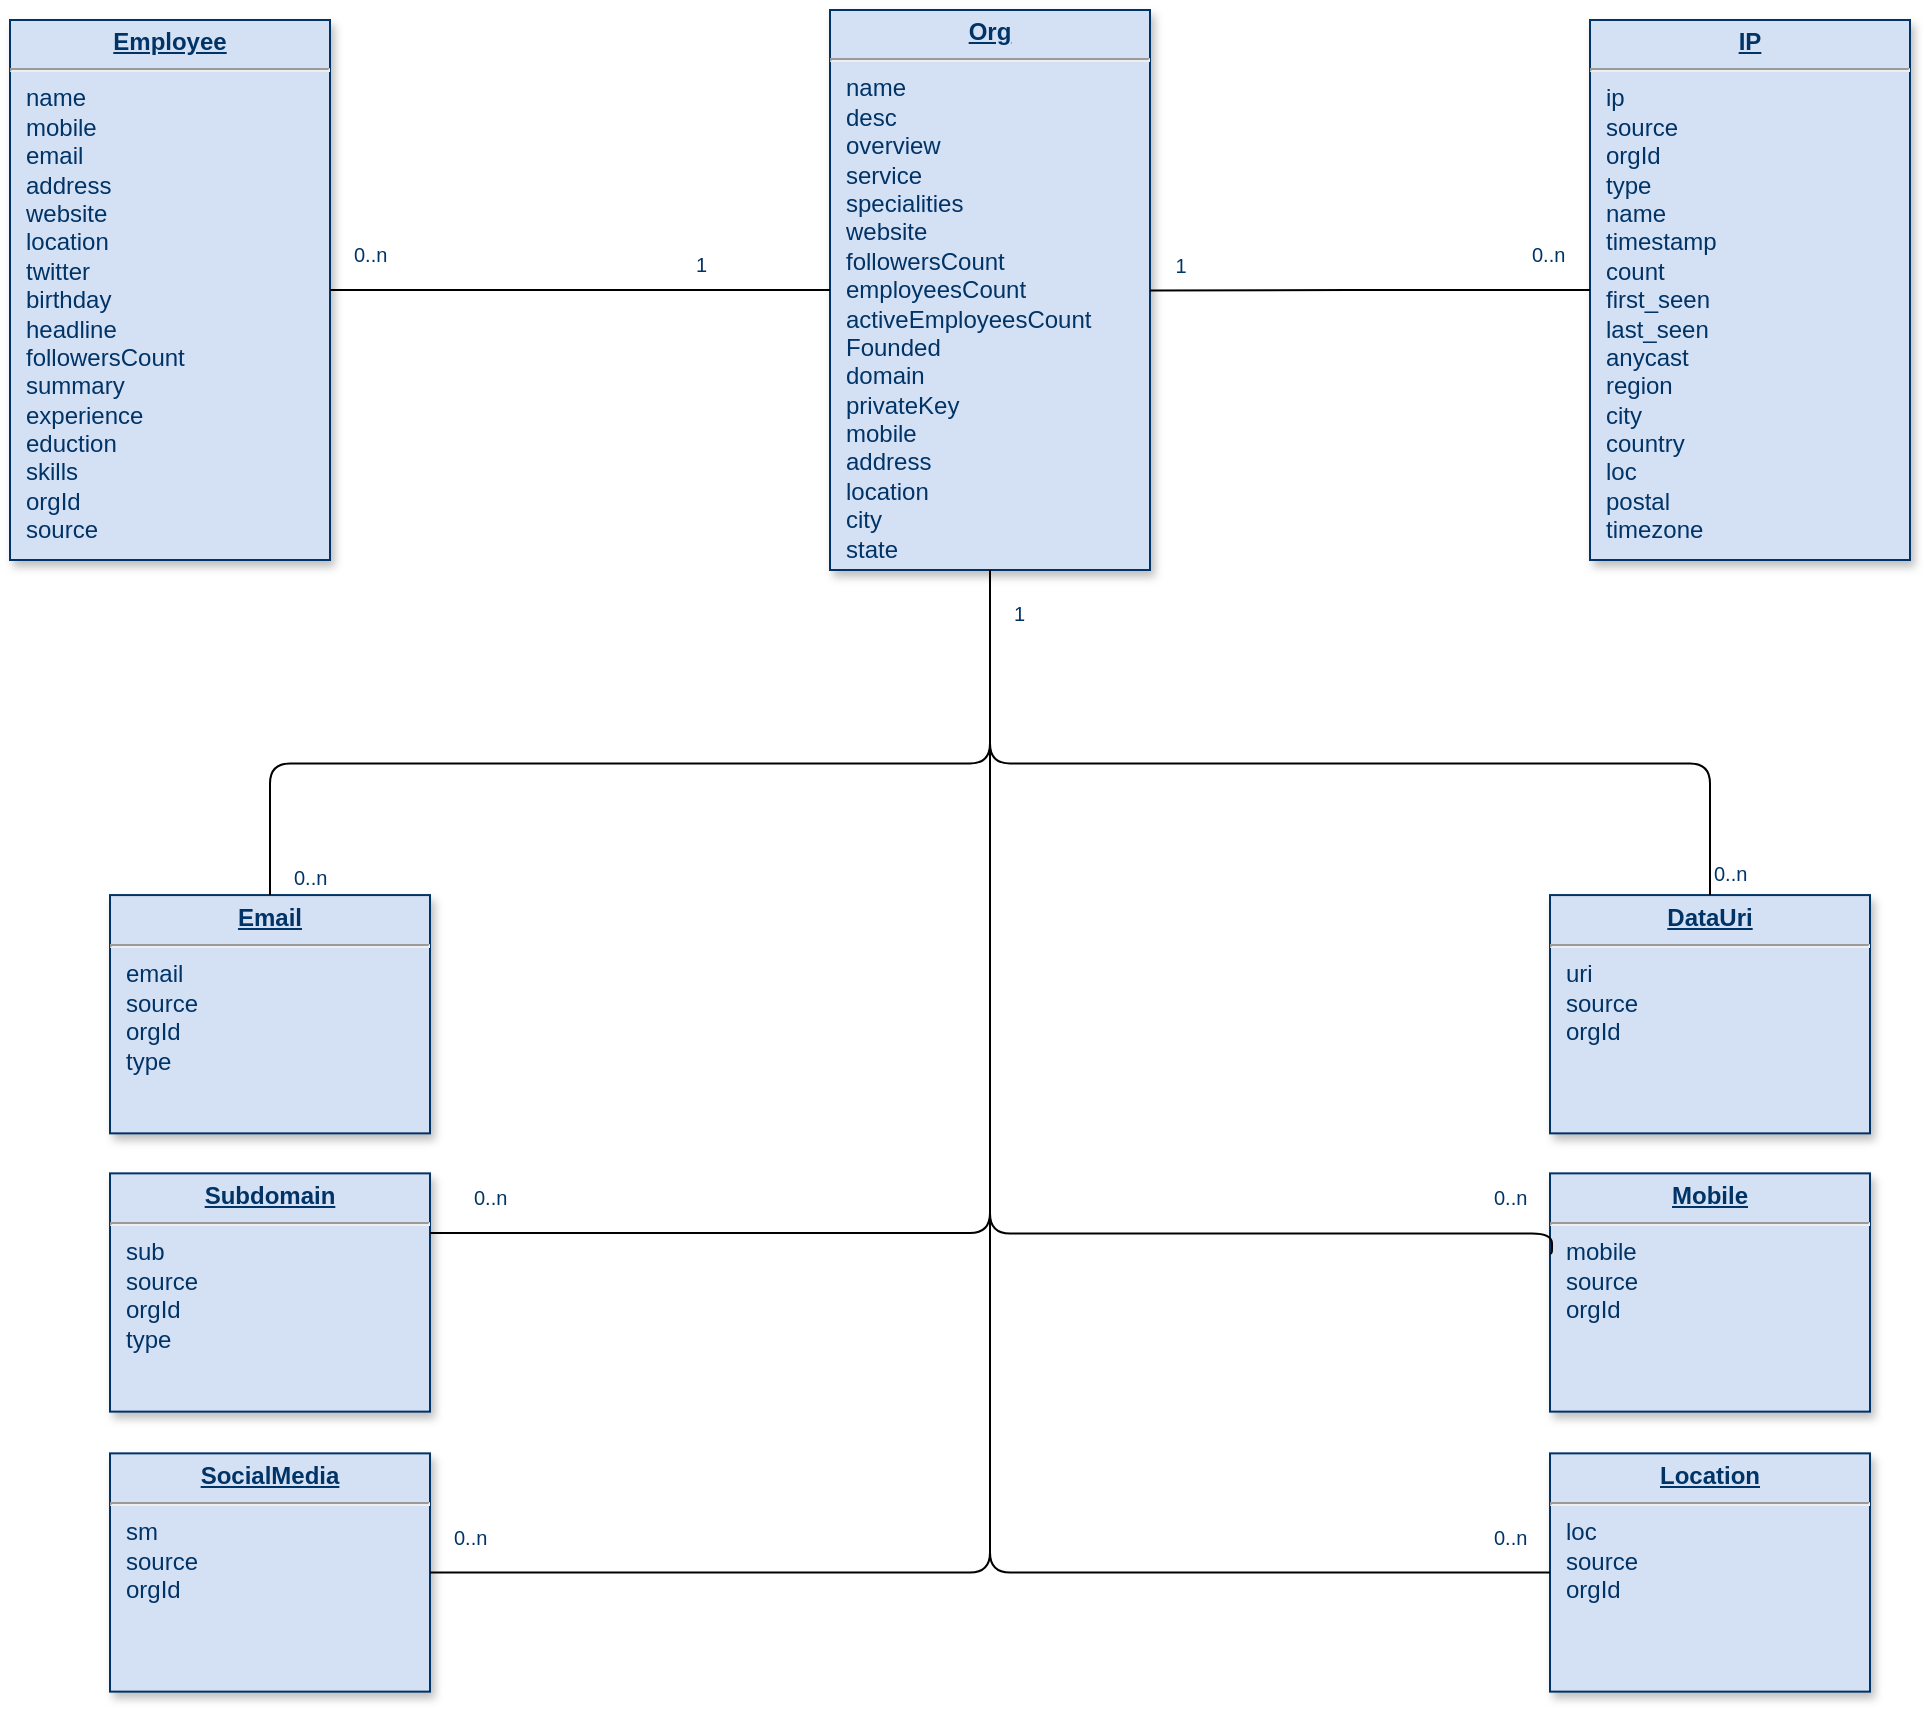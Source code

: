 <mxfile version="17.4.2" type="device"><diagram name="Page-1" id="efa7a0a1-bf9b-a30e-e6df-94a7791c09e9"><mxGraphModel dx="1221" dy="776" grid="1" gridSize="10" guides="1" tooltips="1" connect="1" arrows="1" fold="1" page="1" pageScale="1" pageWidth="826" pageHeight="1169" background="none" math="0" shadow="0"><root><mxCell id="0"/><mxCell id="1" parent="0"/><mxCell id="v-i0IIgIDJzAHNqZGEbg-114" value="&lt;p style=&quot;margin: 0px ; margin-top: 4px ; text-align: center ; text-decoration: underline&quot;&gt;&lt;strong&gt;Subdomain&lt;/strong&gt;&lt;/p&gt;&lt;hr&gt;&lt;p style=&quot;margin: 0px 0px 0px 8px&quot;&gt;sub&lt;/p&gt;&lt;p style=&quot;margin: 0px 0px 0px 8px&quot;&gt;source&lt;/p&gt;&lt;p style=&quot;margin: 0px 0px 0px 8px&quot;&gt;orgId&lt;/p&gt;&lt;p style=&quot;margin: 0px 0px 0px 8px&quot;&gt;type&lt;/p&gt;&lt;p style=&quot;margin: 0px ; margin-left: 8px&quot;&gt;&lt;br&gt;&lt;/p&gt;" style="verticalAlign=top;align=left;overflow=fill;fontSize=12;fontFamily=Helvetica;html=1;strokeColor=#003366;shadow=1;fillColor=#D4E1F5;fontColor=#003366" parent="1" vertex="1"><mxGeometry x="370" y="621.68" width="160" height="119.14" as="geometry"/></mxCell><mxCell id="v-i0IIgIDJzAHNqZGEbg-115" value="&lt;p style=&quot;margin: 0px ; margin-top: 4px ; text-align: center ; text-decoration: underline&quot;&gt;&lt;b&gt;IP&lt;/b&gt;&lt;/p&gt;&lt;hr&gt;&lt;p style=&quot;margin: 0px 0px 0px 8px&quot;&gt;ip&lt;/p&gt;&lt;p style=&quot;margin: 0px 0px 0px 8px&quot;&gt;source&lt;/p&gt;&lt;p style=&quot;margin: 0px 0px 0px 8px&quot;&gt;orgId&lt;/p&gt;&lt;p style=&quot;margin: 0px 0px 0px 8px&quot;&gt;type&lt;/p&gt;&lt;p style=&quot;margin: 0px 0px 0px 8px&quot;&gt;name&lt;/p&gt;&lt;p style=&quot;margin: 0px 0px 0px 8px&quot;&gt;timestamp&lt;/p&gt;&lt;p style=&quot;margin: 0px 0px 0px 8px&quot;&gt;count&lt;/p&gt;&lt;p style=&quot;margin: 0px 0px 0px 8px&quot;&gt;first_seen&lt;/p&gt;&lt;p style=&quot;margin: 0px 0px 0px 8px&quot;&gt;last_seen&lt;/p&gt;&lt;p style=&quot;margin: 0px 0px 0px 8px&quot;&gt;anycast&lt;/p&gt;&lt;p style=&quot;margin: 0px 0px 0px 8px&quot;&gt;region&lt;/p&gt;&lt;p style=&quot;margin: 0px 0px 0px 8px&quot;&gt;city&lt;/p&gt;&lt;p style=&quot;margin: 0px 0px 0px 8px&quot;&gt;country&lt;/p&gt;&lt;p style=&quot;margin: 0px 0px 0px 8px&quot;&gt;loc&lt;/p&gt;&lt;p style=&quot;margin: 0px 0px 0px 8px&quot;&gt;postal&lt;/p&gt;&lt;p style=&quot;margin: 0px 0px 0px 8px&quot;&gt;timezone&lt;/p&gt;&lt;p style=&quot;margin: 0px ; margin-left: 8px&quot;&gt;&lt;br&gt;&lt;/p&gt;" style="verticalAlign=top;align=left;overflow=fill;fontSize=12;fontFamily=Helvetica;html=1;strokeColor=#003366;shadow=1;fillColor=#D4E1F5;fontColor=#003366" parent="1" vertex="1"><mxGeometry x="1110" y="45" width="160" height="270" as="geometry"/></mxCell><mxCell id="v-i0IIgIDJzAHNqZGEbg-117" value="&lt;p style=&quot;margin: 0px ; margin-top: 4px ; text-align: center ; text-decoration: underline&quot;&gt;&lt;b&gt;Org&lt;/b&gt;&lt;/p&gt;&lt;hr&gt;&lt;p style=&quot;margin: 0px ; margin-left: 8px&quot;&gt;name&lt;/p&gt;&lt;p style=&quot;margin: 0px ; margin-left: 8px&quot;&gt;desc&lt;/p&gt;&lt;p style=&quot;margin: 0px ; margin-left: 8px&quot;&gt;overview&lt;/p&gt;&lt;p style=&quot;margin: 0px ; margin-left: 8px&quot;&gt;service&lt;/p&gt;&lt;p style=&quot;margin: 0px ; margin-left: 8px&quot;&gt;specialities&lt;/p&gt;&lt;p style=&quot;margin: 0px ; margin-left: 8px&quot;&gt;website&lt;/p&gt;&lt;p style=&quot;margin: 0px ; margin-left: 8px&quot;&gt;followersCount&lt;/p&gt;&lt;p style=&quot;margin: 0px ; margin-left: 8px&quot;&gt;employeesCount&lt;/p&gt;&lt;p style=&quot;margin: 0px ; margin-left: 8px&quot;&gt;activeEmployeesCount&lt;/p&gt;&lt;p style=&quot;margin: 0px ; margin-left: 8px&quot;&gt;Founded&lt;/p&gt;&lt;p style=&quot;margin: 0px ; margin-left: 8px&quot;&gt;domain&lt;/p&gt;&lt;p style=&quot;margin: 0px ; margin-left: 8px&quot;&gt;privateKey&lt;/p&gt;&lt;p style=&quot;margin: 0px ; margin-left: 8px&quot;&gt;mobile&lt;/p&gt;&lt;p style=&quot;margin: 0px ; margin-left: 8px&quot;&gt;address&lt;/p&gt;&lt;p style=&quot;margin: 0px ; margin-left: 8px&quot;&gt;location&lt;/p&gt;&lt;p style=&quot;margin: 0px ; margin-left: 8px&quot;&gt;city&lt;/p&gt;&lt;p style=&quot;margin: 0px ; margin-left: 8px&quot;&gt;state&lt;/p&gt;&lt;p style=&quot;margin: 0px ; margin-left: 8px&quot;&gt;&lt;br&gt;&lt;/p&gt;&lt;p style=&quot;margin: 0px ; margin-left: 8px&quot;&gt;&lt;br&gt;&lt;/p&gt;" style="verticalAlign=top;align=left;overflow=fill;fontSize=12;fontFamily=Helvetica;html=1;strokeColor=#003366;shadow=1;fillColor=#D4E1F5;fontColor=#003366" parent="1" vertex="1"><mxGeometry x="730" y="40" width="160" height="280" as="geometry"/></mxCell><mxCell id="v-i0IIgIDJzAHNqZGEbg-118" value="&lt;p style=&quot;margin: 0px ; margin-top: 4px ; text-align: center ; text-decoration: underline&quot;&gt;&lt;b&gt;Employee&lt;/b&gt;&lt;/p&gt;&lt;hr&gt;&lt;p style=&quot;margin: 0px ; margin-left: 8px&quot;&gt;name&lt;/p&gt;&lt;p style=&quot;margin: 0px ; margin-left: 8px&quot;&gt;mobile&lt;/p&gt;&lt;p style=&quot;margin: 0px ; margin-left: 8px&quot;&gt;email&lt;/p&gt;&lt;p style=&quot;margin: 0px ; margin-left: 8px&quot;&gt;address&lt;/p&gt;&lt;p style=&quot;margin: 0px ; margin-left: 8px&quot;&gt;website&lt;/p&gt;&lt;p style=&quot;margin: 0px ; margin-left: 8px&quot;&gt;location&lt;/p&gt;&lt;p style=&quot;margin: 0px ; margin-left: 8px&quot;&gt;twitter&lt;/p&gt;&lt;p style=&quot;margin: 0px ; margin-left: 8px&quot;&gt;birthday&lt;/p&gt;&lt;p style=&quot;margin: 0px ; margin-left: 8px&quot;&gt;headline&lt;/p&gt;&lt;p style=&quot;margin: 0px ; margin-left: 8px&quot;&gt;followersCount&lt;/p&gt;&lt;p style=&quot;margin: 0px ; margin-left: 8px&quot;&gt;summary&lt;/p&gt;&lt;p style=&quot;margin: 0px ; margin-left: 8px&quot;&gt;experience&lt;/p&gt;&lt;p style=&quot;margin: 0px ; margin-left: 8px&quot;&gt;eduction&lt;/p&gt;&lt;p style=&quot;margin: 0px ; margin-left: 8px&quot;&gt;skills&lt;/p&gt;&lt;p style=&quot;margin: 0px ; margin-left: 8px&quot;&gt;orgId&lt;/p&gt;&lt;p style=&quot;margin: 0px ; margin-left: 8px&quot;&gt;source&lt;/p&gt;&lt;p style=&quot;margin: 0px ; margin-left: 8px&quot;&gt;&lt;br&gt;&lt;/p&gt;&lt;p style=&quot;margin: 0px ; margin-left: 8px&quot;&gt;&lt;br&gt;&lt;/p&gt;" style="verticalAlign=top;align=left;overflow=fill;fontSize=12;fontFamily=Helvetica;html=1;strokeColor=#003366;shadow=1;fillColor=#D4E1F5;fontColor=#003366" parent="1" vertex="1"><mxGeometry x="320" y="45" width="160" height="270" as="geometry"/></mxCell><mxCell id="v-i0IIgIDJzAHNqZGEbg-119" value="&lt;p style=&quot;margin: 0px ; margin-top: 4px ; text-align: center ; text-decoration: underline&quot;&gt;&lt;b&gt;Email&lt;/b&gt;&lt;/p&gt;&lt;hr&gt;&lt;p style=&quot;margin: 0px ; margin-left: 8px&quot;&gt;email&lt;/p&gt;&lt;p style=&quot;margin: 0px ; margin-left: 8px&quot;&gt;source&lt;/p&gt;&lt;p style=&quot;margin: 0px ; margin-left: 8px&quot;&gt;orgId&lt;/p&gt;&lt;p style=&quot;margin: 0px ; margin-left: 8px&quot;&gt;type&lt;/p&gt;&lt;p style=&quot;margin: 0px ; margin-left: 8px&quot;&gt;&lt;br&gt;&lt;/p&gt;" style="verticalAlign=top;align=left;overflow=fill;fontSize=12;fontFamily=Helvetica;html=1;strokeColor=#003366;shadow=1;fillColor=#D4E1F5;fontColor=#003366" parent="1" vertex="1"><mxGeometry x="370" y="482.54" width="160" height="119.14" as="geometry"/></mxCell><mxCell id="v-i0IIgIDJzAHNqZGEbg-120" value="" style="endArrow=none;endSize=12;startArrow=none;startSize=14;startFill=0;edgeStyle=orthogonalEdgeStyle;endFill=0;" parent="1" source="v-i0IIgIDJzAHNqZGEbg-117" target="v-i0IIgIDJzAHNqZGEbg-118" edge="1"><mxGeometry x="1110" y="490.04" as="geometry"><mxPoint x="630" y="301.68" as="sourcePoint"/><mxPoint x="550" y="301.68" as="targetPoint"/></mxGeometry></mxCell><mxCell id="v-i0IIgIDJzAHNqZGEbg-122" value="1" style="resizable=0;align=right;verticalAlign=top;labelBackgroundColor=#ffffff;fontSize=10;strokeColor=#003366;shadow=1;fillColor=#D4E1F5;fontColor=#003366" parent="v-i0IIgIDJzAHNqZGEbg-120" connectable="0" vertex="1"><mxGeometry x="1" relative="1" as="geometry"><mxPoint x="190" y="-25" as="offset"/></mxGeometry></mxCell><mxCell id="v-i0IIgIDJzAHNqZGEbg-127" value="" style="endArrow=none;endSize=12;startArrow=none;startSize=14;startFill=0;edgeStyle=orthogonalEdgeStyle;endFill=0;entryX=0.5;entryY=0;entryDx=0;entryDy=0;" parent="1" target="v-i0IIgIDJzAHNqZGEbg-119" edge="1"><mxGeometry x="1120" y="500.04" as="geometry"><mxPoint x="810" y="351.68" as="sourcePoint"/><mxPoint x="540" y="304.966" as="targetPoint"/><Array as="points"><mxPoint x="810" y="349.68"/><mxPoint x="810" y="416.68"/><mxPoint x="450" y="416.68"/></Array></mxGeometry></mxCell><mxCell id="v-i0IIgIDJzAHNqZGEbg-130" value="" style="endArrow=none;endSize=12;startArrow=none;startSize=14;startFill=0;edgeStyle=orthogonalEdgeStyle;exitX=0;exitY=0.5;exitDx=0;exitDy=0;endFill=0;entryX=1;entryY=0.501;entryDx=0;entryDy=0;entryPerimeter=0;" parent="1" source="v-i0IIgIDJzAHNqZGEbg-115" target="v-i0IIgIDJzAHNqZGEbg-117" edge="1"><mxGeometry x="1088" y="509.4" as="geometry"><mxPoint x="738" y="360.04" as="sourcePoint"/><mxPoint x="940" y="301.68" as="targetPoint"/></mxGeometry></mxCell><mxCell id="v-i0IIgIDJzAHNqZGEbg-131" value="0..n" style="resizable=0;align=left;verticalAlign=top;labelBackgroundColor=#ffffff;fontSize=10;strokeColor=#003366;shadow=1;fillColor=#D4E1F5;fontColor=#003366" parent="v-i0IIgIDJzAHNqZGEbg-130" connectable="0" vertex="1"><mxGeometry x="-1" relative="1" as="geometry"><mxPoint x="-31" y="-30" as="offset"/></mxGeometry></mxCell><mxCell id="v-i0IIgIDJzAHNqZGEbg-132" value="1" style="resizable=0;align=right;verticalAlign=top;labelBackgroundColor=#ffffff;fontSize=10;strokeColor=#003366;shadow=1;fillColor=#D4E1F5;fontColor=#003366" parent="v-i0IIgIDJzAHNqZGEbg-130" connectable="0" vertex="1"><mxGeometry x="1" relative="1" as="geometry"><mxPoint x="20" y="-25.0" as="offset"/></mxGeometry></mxCell><mxCell id="Za1ChZeP_QYv2jO1AR_N-2" value="" style="endArrow=none;endSize=12;startArrow=none;startSize=14;startFill=0;edgeStyle=orthogonalEdgeStyle;endFill=0;entryX=1;entryY=0.25;entryDx=0;entryDy=0;exitX=0.5;exitY=1;exitDx=0;exitDy=0;" edge="1" parent="1" source="v-i0IIgIDJzAHNqZGEbg-117" target="v-i0IIgIDJzAHNqZGEbg-114"><mxGeometry x="1470" y="551.74" as="geometry"><mxPoint x="1080" y="401.7" as="sourcePoint"/><mxPoint x="800" y="534.24" as="targetPoint"/></mxGeometry></mxCell><mxCell id="Za1ChZeP_QYv2jO1AR_N-6" value="&lt;p style=&quot;margin: 0px ; margin-top: 4px ; text-align: center ; text-decoration: underline&quot;&gt;&lt;b&gt;SocialMedia&lt;/b&gt;&lt;/p&gt;&lt;hr&gt;&lt;p style=&quot;margin: 0px 0px 0px 8px&quot;&gt;sm&lt;/p&gt;&lt;p style=&quot;margin: 0px 0px 0px 8px&quot;&gt;source&lt;/p&gt;&lt;p style=&quot;margin: 0px 0px 0px 8px&quot;&gt;orgId&lt;/p&gt;&lt;p style=&quot;margin: 0px 0px 0px 8px&quot;&gt;&lt;br&gt;&lt;/p&gt;&lt;p style=&quot;margin: 0px ; margin-left: 8px&quot;&gt;&lt;br&gt;&lt;/p&gt;" style="verticalAlign=top;align=left;overflow=fill;fontSize=12;fontFamily=Helvetica;html=1;strokeColor=#003366;shadow=1;fillColor=#D4E1F5;fontColor=#003366" vertex="1" parent="1"><mxGeometry x="370" y="761.68" width="160" height="119.14" as="geometry"/></mxCell><mxCell id="Za1ChZeP_QYv2jO1AR_N-7" value="&lt;p style=&quot;margin: 0px ; margin-top: 4px ; text-align: center ; text-decoration: underline&quot;&gt;&lt;b&gt;DataUri&lt;/b&gt;&lt;/p&gt;&lt;hr&gt;&lt;p style=&quot;margin: 0px 0px 0px 8px&quot;&gt;uri&lt;/p&gt;&lt;p style=&quot;margin: 0px 0px 0px 8px&quot;&gt;source&lt;/p&gt;&lt;p style=&quot;margin: 0px 0px 0px 8px&quot;&gt;orgId&lt;/p&gt;&lt;p style=&quot;margin: 0px 0px 0px 8px&quot;&gt;&lt;br&gt;&lt;/p&gt;&lt;p style=&quot;margin: 0px ; margin-left: 8px&quot;&gt;&lt;br&gt;&lt;/p&gt;" style="verticalAlign=top;align=left;overflow=fill;fontSize=12;fontFamily=Helvetica;html=1;strokeColor=#003366;shadow=1;fillColor=#D4E1F5;fontColor=#003366" vertex="1" parent="1"><mxGeometry x="1090" y="482.54" width="160" height="119.14" as="geometry"/></mxCell><mxCell id="Za1ChZeP_QYv2jO1AR_N-8" value="&lt;p style=&quot;margin: 0px ; margin-top: 4px ; text-align: center ; text-decoration: underline&quot;&gt;&lt;b&gt;Mobile&lt;/b&gt;&lt;/p&gt;&lt;hr&gt;&lt;p style=&quot;margin: 0px 0px 0px 8px&quot;&gt;mobile&lt;/p&gt;&lt;p style=&quot;margin: 0px 0px 0px 8px&quot;&gt;source&lt;/p&gt;&lt;p style=&quot;margin: 0px 0px 0px 8px&quot;&gt;orgId&lt;/p&gt;&lt;p style=&quot;margin: 0px 0px 0px 8px&quot;&gt;&lt;br&gt;&lt;/p&gt;&lt;p style=&quot;margin: 0px ; margin-left: 8px&quot;&gt;&lt;br&gt;&lt;/p&gt;" style="verticalAlign=top;align=left;overflow=fill;fontSize=12;fontFamily=Helvetica;html=1;strokeColor=#003366;shadow=1;fillColor=#D4E1F5;fontColor=#003366" vertex="1" parent="1"><mxGeometry x="1090" y="621.68" width="160" height="119.14" as="geometry"/></mxCell><mxCell id="Za1ChZeP_QYv2jO1AR_N-9" value="&lt;p style=&quot;margin: 0px ; margin-top: 4px ; text-align: center ; text-decoration: underline&quot;&gt;&lt;b&gt;Location&lt;/b&gt;&lt;/p&gt;&lt;hr&gt;&lt;p style=&quot;margin: 0px 0px 0px 8px&quot;&gt;loc&lt;/p&gt;&lt;p style=&quot;margin: 0px 0px 0px 8px&quot;&gt;source&lt;/p&gt;&lt;p style=&quot;margin: 0px 0px 0px 8px&quot;&gt;orgId&lt;/p&gt;&lt;p style=&quot;margin: 0px 0px 0px 8px&quot;&gt;&lt;br&gt;&lt;/p&gt;&lt;p style=&quot;margin: 0px ; margin-left: 8px&quot;&gt;&lt;br&gt;&lt;/p&gt;" style="verticalAlign=top;align=left;overflow=fill;fontSize=12;fontFamily=Helvetica;html=1;strokeColor=#003366;shadow=1;fillColor=#D4E1F5;fontColor=#003366" vertex="1" parent="1"><mxGeometry x="1090" y="761.68" width="160" height="119.14" as="geometry"/></mxCell><mxCell id="Za1ChZeP_QYv2jO1AR_N-11" value="" style="endArrow=none;endSize=12;startArrow=none;startSize=14;startFill=0;edgeStyle=orthogonalEdgeStyle;endFill=0;entryX=1;entryY=0.5;entryDx=0;entryDy=0;exitX=0.5;exitY=1;exitDx=0;exitDy=0;" edge="1" parent="1" source="v-i0IIgIDJzAHNqZGEbg-117" target="Za1ChZeP_QYv2jO1AR_N-6"><mxGeometry x="1480" y="561.74" as="geometry"><mxPoint x="820" y="360.0" as="sourcePoint"/><mxPoint x="540" y="661.465" as="targetPoint"/></mxGeometry></mxCell><mxCell id="Za1ChZeP_QYv2jO1AR_N-17" value="" style="endArrow=none;endSize=12;startArrow=none;startSize=14;startFill=0;edgeStyle=orthogonalEdgeStyle;endFill=0;" edge="1" parent="1" target="Za1ChZeP_QYv2jO1AR_N-7"><mxGeometry x="1530" y="561.74" as="geometry"><mxPoint x="810" y="351.68" as="sourcePoint"/><mxPoint x="860" y="544.24" as="targetPoint"/><Array as="points"><mxPoint x="810" y="349.68"/><mxPoint x="810" y="416.68"/><mxPoint x="1170" y="416.68"/></Array></mxGeometry></mxCell><mxCell id="Za1ChZeP_QYv2jO1AR_N-20" value="" style="endArrow=none;endSize=12;startArrow=none;startSize=14;startFill=0;edgeStyle=orthogonalEdgeStyle;endFill=0;exitX=0.5;exitY=1;exitDx=0;exitDy=0;" edge="1" parent="1" source="v-i0IIgIDJzAHNqZGEbg-117"><mxGeometry x="1826" y="673.44" as="geometry"><mxPoint x="1156" y="461.7" as="sourcePoint"/><mxPoint x="1090" y="661.68" as="targetPoint"/><Array as="points"><mxPoint x="810" y="651.68"/><mxPoint x="1091" y="651.68"/></Array></mxGeometry></mxCell><mxCell id="Za1ChZeP_QYv2jO1AR_N-24" value="" style="endArrow=none;endSize=12;startArrow=none;startSize=14;startFill=0;edgeStyle=orthogonalEdgeStyle;endFill=0;entryX=0;entryY=0.5;entryDx=0;entryDy=0;" edge="1" parent="1" target="Za1ChZeP_QYv2jO1AR_N-9"><mxGeometry x="1490" y="571.74" as="geometry"><mxPoint x="810" y="351.68" as="sourcePoint"/><mxPoint x="540" y="831.25" as="targetPoint"/><Array as="points"><mxPoint x="810" y="821.68"/></Array></mxGeometry></mxCell><mxCell id="Za1ChZeP_QYv2jO1AR_N-25" value="1" style="resizable=0;align=left;verticalAlign=top;labelBackgroundColor=#ffffff;fontSize=10;strokeColor=#003366;shadow=1;fillColor=#D4E1F5;fontColor=#003366" connectable="0" vertex="1" parent="Za1ChZeP_QYv2jO1AR_N-24"><mxGeometry x="-1" relative="1" as="geometry"><mxPoint x="10" y="-22" as="offset"/></mxGeometry></mxCell><mxCell id="Za1ChZeP_QYv2jO1AR_N-27" value="0..n" style="resizable=0;align=left;verticalAlign=top;labelBackgroundColor=#ffffff;fontSize=10;strokeColor=#003366;shadow=1;fillColor=#D4E1F5;fontColor=#003366" connectable="0" vertex="1" parent="1"><mxGeometry x="1180" y="461.68" as="geometry"><mxPoint x="-10" y="-2" as="offset"/></mxGeometry></mxCell><mxCell id="Za1ChZeP_QYv2jO1AR_N-28" value="0..n" style="resizable=0;align=left;verticalAlign=top;labelBackgroundColor=#ffffff;fontSize=10;strokeColor=#003366;shadow=1;fillColor=#D4E1F5;fontColor=#003366" connectable="0" vertex="1" parent="1"><mxGeometry x="1060" y="621.68" as="geometry"/></mxCell><mxCell id="Za1ChZeP_QYv2jO1AR_N-29" value="0..n" style="resizable=0;align=left;verticalAlign=top;labelBackgroundColor=#ffffff;fontSize=10;strokeColor=#003366;shadow=1;fillColor=#D4E1F5;fontColor=#003366" connectable="0" vertex="1" parent="1"><mxGeometry x="1060" y="791.68" as="geometry"/></mxCell><mxCell id="Za1ChZeP_QYv2jO1AR_N-30" value="0..n" style="resizable=0;align=left;verticalAlign=top;labelBackgroundColor=#ffffff;fontSize=10;strokeColor=#003366;shadow=1;fillColor=#D4E1F5;fontColor=#003366" connectable="0" vertex="1" parent="1"><mxGeometry x="460" y="461.68" as="geometry"/></mxCell><mxCell id="Za1ChZeP_QYv2jO1AR_N-31" value="0..n" style="resizable=0;align=left;verticalAlign=top;labelBackgroundColor=#ffffff;fontSize=10;strokeColor=#003366;shadow=1;fillColor=#D4E1F5;fontColor=#003366" connectable="0" vertex="1" parent="1"><mxGeometry x="550" y="621.68" as="geometry"/></mxCell><mxCell id="Za1ChZeP_QYv2jO1AR_N-32" value="0..n" style="resizable=0;align=left;verticalAlign=top;labelBackgroundColor=#ffffff;fontSize=10;strokeColor=#003366;shadow=1;fillColor=#D4E1F5;fontColor=#003366" connectable="0" vertex="1" parent="1"><mxGeometry x="540" y="791.68" as="geometry"/></mxCell><mxCell id="Za1ChZeP_QYv2jO1AR_N-34" value="0..n" style="resizable=0;align=left;verticalAlign=top;labelBackgroundColor=#ffffff;fontSize=10;strokeColor=#003366;shadow=1;fillColor=#D4E1F5;fontColor=#003366" connectable="0" vertex="1" parent="1"><mxGeometry x="490" y="150.0" as="geometry"/></mxCell></root></mxGraphModel></diagram></mxfile>